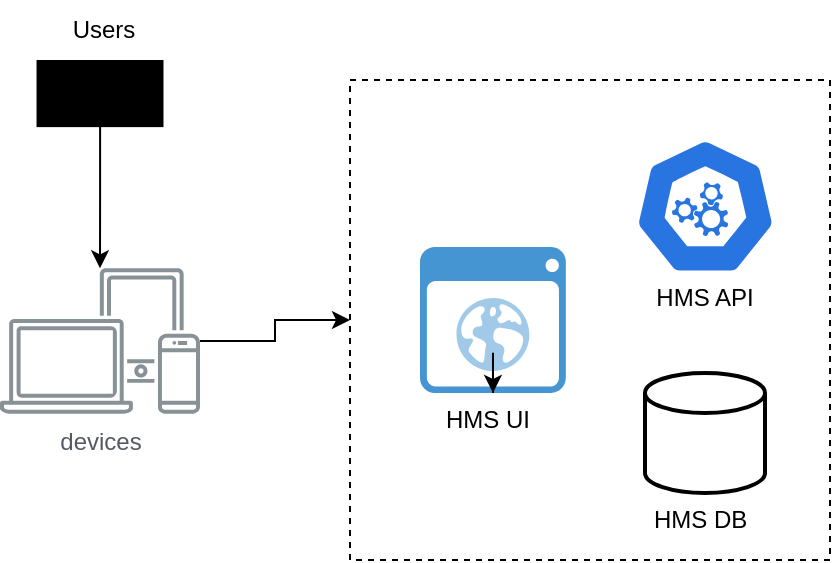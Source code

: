 <mxfile version="26.0.13">
  <diagram name="Page-1" id="3F92gOICFbMlfeKC0Yie">
    <mxGraphModel dx="1434" dy="1894" grid="1" gridSize="10" guides="1" tooltips="1" connect="1" arrows="1" fold="1" page="1" pageScale="1" pageWidth="850" pageHeight="1100" math="0" shadow="0">
      <root>
        <mxCell id="0" />
        <mxCell id="1" parent="0" />
        <mxCell id="SASfzLpLXWs9muruOMGt-29" value="" style="group" vertex="1" connectable="0" parent="1">
          <mxGeometry x="200" y="-710" width="415" height="280" as="geometry" />
        </mxCell>
        <mxCell id="SASfzLpLXWs9muruOMGt-14" style="edgeStyle=orthogonalEdgeStyle;rounded=0;orthogonalLoop=1;jettySize=auto;html=1;entryX=0;entryY=0.5;entryDx=0;entryDy=0;" edge="1" parent="SASfzLpLXWs9muruOMGt-29" source="SASfzLpLXWs9muruOMGt-9" target="SASfzLpLXWs9muruOMGt-13">
          <mxGeometry relative="1" as="geometry" />
        </mxCell>
        <mxCell id="SASfzLpLXWs9muruOMGt-9" value="devices" style="sketch=0;outlineConnect=0;gradientColor=none;fontColor=#545B64;strokeColor=none;fillColor=#879196;dashed=0;verticalLabelPosition=bottom;verticalAlign=top;align=center;html=1;fontSize=12;fontStyle=0;aspect=fixed;shape=mxgraph.aws4.illustration_devices;pointerEvents=1" vertex="1" parent="SASfzLpLXWs9muruOMGt-29">
          <mxGeometry y="134" width="100" height="73" as="geometry" />
        </mxCell>
        <mxCell id="SASfzLpLXWs9muruOMGt-11" style="edgeStyle=orthogonalEdgeStyle;rounded=0;orthogonalLoop=1;jettySize=auto;html=1;" edge="1" parent="SASfzLpLXWs9muruOMGt-29" source="SASfzLpLXWs9muruOMGt-10" target="SASfzLpLXWs9muruOMGt-9">
          <mxGeometry relative="1" as="geometry" />
        </mxCell>
        <mxCell id="SASfzLpLXWs9muruOMGt-13" value="" style="whiteSpace=wrap;html=1;aspect=fixed;fillColor=none;dashed=1;" vertex="1" parent="SASfzLpLXWs9muruOMGt-29">
          <mxGeometry x="175" y="40" width="240" height="240" as="geometry" />
        </mxCell>
        <mxCell id="SASfzLpLXWs9muruOMGt-10" value="" style="sketch=0;verticalLabelPosition=bottom;sketch=0;aspect=fixed;html=1;verticalAlign=top;strokeColor=none;fillColor=#000000;align=center;outlineConnect=0;pointerEvents=1;shape=mxgraph.citrix2.users;" vertex="1" parent="SASfzLpLXWs9muruOMGt-29">
          <mxGeometry x="18.27" y="30" width="63.47" height="33.56" as="geometry" />
        </mxCell>
        <mxCell id="SASfzLpLXWs9muruOMGt-16" value="" style="group" vertex="1" connectable="0" parent="SASfzLpLXWs9muruOMGt-29">
          <mxGeometry x="310" y="69" width="85.35" height="101" as="geometry" />
        </mxCell>
        <mxCell id="SASfzLpLXWs9muruOMGt-3" value="" style="aspect=fixed;sketch=0;html=1;dashed=0;whitespace=wrap;verticalLabelPosition=bottom;verticalAlign=top;fillColor=#2875E2;strokeColor=#ffffff;points=[[0.005,0.63,0],[0.1,0.2,0],[0.9,0.2,0],[0.5,0,0],[0.995,0.63,0],[0.72,0.99,0],[0.5,1,0],[0.28,0.99,0]];shape=mxgraph.kubernetes.icon2;prIcon=api" vertex="1" parent="SASfzLpLXWs9muruOMGt-16">
          <mxGeometry x="7.112" width="71.125" height="68.28" as="geometry" />
        </mxCell>
        <mxCell id="SASfzLpLXWs9muruOMGt-15" value="&lt;font&gt;HMS API&lt;/font&gt;" style="text;html=1;align=center;verticalAlign=middle;whiteSpace=wrap;rounded=0;strokeWidth=1;" vertex="1" parent="SASfzLpLXWs9muruOMGt-16">
          <mxGeometry y="58.324" width="85.35" height="42.676" as="geometry" />
        </mxCell>
        <mxCell id="SASfzLpLXWs9muruOMGt-26" value="" style="group" vertex="1" connectable="0" parent="SASfzLpLXWs9muruOMGt-29">
          <mxGeometry x="210" y="123.55" width="72.9" height="96.45" as="geometry" />
        </mxCell>
        <mxCell id="SASfzLpLXWs9muruOMGt-17" value="" style="shadow=0;dashed=0;html=1;strokeColor=none;fillColor=#4495D1;labelPosition=center;verticalLabelPosition=bottom;verticalAlign=top;align=center;outlineConnect=0;shape=mxgraph.veeam.2d.web_ui;" vertex="1" parent="SASfzLpLXWs9muruOMGt-26">
          <mxGeometry width="72.9" height="72.9" as="geometry" />
        </mxCell>
        <mxCell id="SASfzLpLXWs9muruOMGt-23" value="HMS UI" style="text;whiteSpace=wrap;html=1;" vertex="1" parent="SASfzLpLXWs9muruOMGt-26">
          <mxGeometry x="11.45" y="72.9" width="50" height="23.55" as="geometry" />
        </mxCell>
        <mxCell id="SASfzLpLXWs9muruOMGt-25" value="" style="edgeStyle=orthogonalEdgeStyle;rounded=0;orthogonalLoop=1;jettySize=auto;html=1;" edge="1" parent="SASfzLpLXWs9muruOMGt-26" source="SASfzLpLXWs9muruOMGt-23" target="SASfzLpLXWs9muruOMGt-17">
          <mxGeometry relative="1" as="geometry" />
        </mxCell>
        <mxCell id="SASfzLpLXWs9muruOMGt-27" value="" style="group" vertex="1" connectable="0" parent="SASfzLpLXWs9muruOMGt-29">
          <mxGeometry x="322.5" y="186.45" width="60" height="83.55" as="geometry" />
        </mxCell>
        <mxCell id="SASfzLpLXWs9muruOMGt-8" value="" style="strokeWidth=2;html=1;shape=mxgraph.flowchart.database;whiteSpace=wrap;" vertex="1" parent="SASfzLpLXWs9muruOMGt-27">
          <mxGeometry width="60" height="60" as="geometry" />
        </mxCell>
        <mxCell id="SASfzLpLXWs9muruOMGt-24" value="HMS DB" style="text;whiteSpace=wrap;html=1;" vertex="1" parent="SASfzLpLXWs9muruOMGt-27">
          <mxGeometry x="2.5" y="60.0" width="55" height="23.55" as="geometry" />
        </mxCell>
        <mxCell id="SASfzLpLXWs9muruOMGt-28" value="Users" style="text;html=1;align=center;verticalAlign=middle;whiteSpace=wrap;rounded=0;" vertex="1" parent="SASfzLpLXWs9muruOMGt-29">
          <mxGeometry x="21.74" width="60" height="30" as="geometry" />
        </mxCell>
      </root>
    </mxGraphModel>
  </diagram>
</mxfile>
